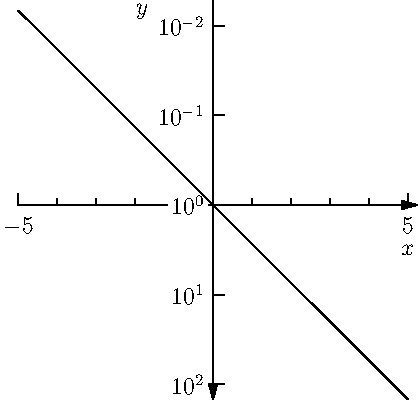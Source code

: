 import graph;
size(200,IgnoreAspect);

real log10Down(real x) {return -log10(x);}
real pow10Down(real x) {return pow10(-x);}

scaleT LogDown=scaleT(log10Down,pow10Down,logarithmic=true);
scale(Linear,LogDown);

draw(graph(exp,-5,5));

yaxis("$y$",RightTicks(Label(Fill(white)),DefaultLogFormat),BeginArrow);
xaxis("$x$",LeftTicks(NoZero),EndArrow);
